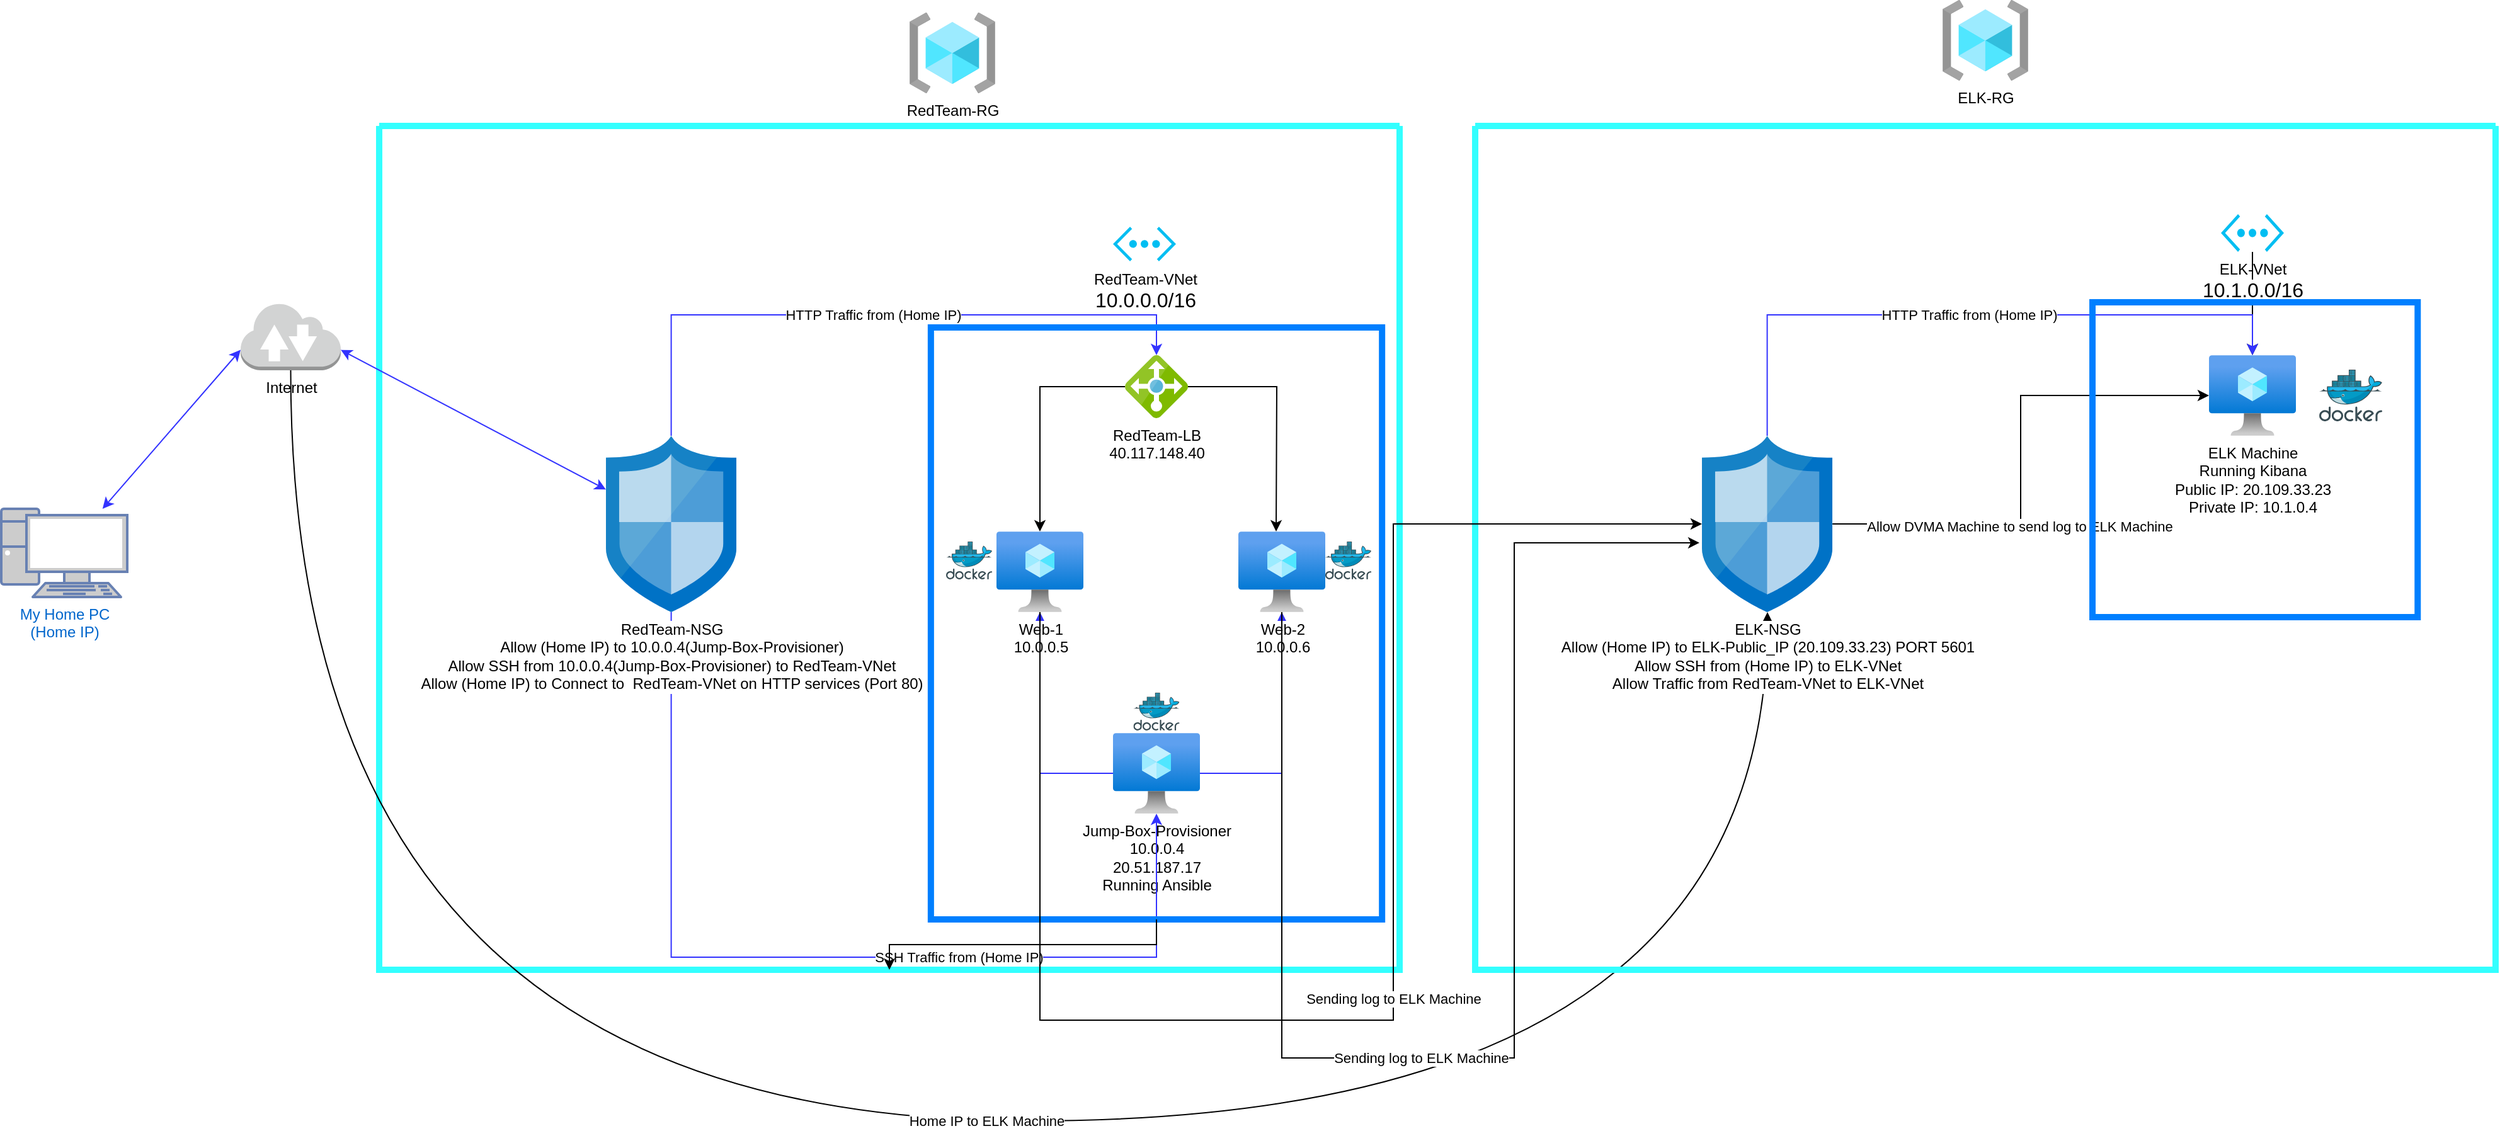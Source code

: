 <mxfile version="15.9.1" type="device"><diagram id="oe6YuNjBSEfo1uJnJUDs" name="Page-1"><mxGraphModel dx="1422" dy="762" grid="1" gridSize="10" guides="1" tooltips="1" connect="1" arrows="1" fold="1" page="1" pageScale="1" pageWidth="1169" pageHeight="827" math="0" shadow="0"><root><mxCell id="0"/><mxCell id="1" parent="0"/><mxCell id="Pzadyg-l60kEfyrL7tmB-7" value="RedTeam-RG&lt;br&gt;" style="aspect=fixed;html=1;points=[];align=center;image;fontSize=12;image=img/lib/azure2/general/Resource_Groups.svg;" parent="1" vertex="1"><mxGeometry x="741" y="20" width="68" height="64" as="geometry"/></mxCell><mxCell id="Pzadyg-l60kEfyrL7tmB-23" value="" style="swimlane;strokeWidth=5;startSize=0;strokeColor=#33FFFF;" parent="1" vertex="1"><mxGeometry x="320" y="110" width="810" height="670" as="geometry"/></mxCell><mxCell id="Pzadyg-l60kEfyrL7tmB-30" style="edgeStyle=orthogonalEdgeStyle;rounded=0;orthogonalLoop=1;jettySize=auto;html=1;strokeColor=#3333FF;" parent="Pzadyg-l60kEfyrL7tmB-23" source="Pzadyg-l60kEfyrL7tmB-8" target="Pzadyg-l60kEfyrL7tmB-9" edge="1"><mxGeometry relative="1" as="geometry"/></mxCell><mxCell id="Pzadyg-l60kEfyrL7tmB-31" style="edgeStyle=orthogonalEdgeStyle;rounded=0;orthogonalLoop=1;jettySize=auto;html=1;strokeColor=#3333FF;" parent="Pzadyg-l60kEfyrL7tmB-23" source="Pzadyg-l60kEfyrL7tmB-8" target="Pzadyg-l60kEfyrL7tmB-10" edge="1"><mxGeometry relative="1" as="geometry"/></mxCell><mxCell id="Pzadyg-l60kEfyrL7tmB-8" value="Jump-Box-Provisioner&lt;br&gt;10.0.0.4&lt;br&gt;20.51.187.17&lt;br&gt;Running Ansible" style="aspect=fixed;html=1;points=[];align=center;image;fontSize=12;image=img/lib/azure2/compute/Virtual_Machine.svg;" parent="Pzadyg-l60kEfyrL7tmB-23" vertex="1"><mxGeometry x="582.5" y="482" width="69" height="64" as="geometry"/></mxCell><mxCell id="Pzadyg-l60kEfyrL7tmB-9" value="Web-1&lt;br&gt;10.0.0.5" style="aspect=fixed;html=1;points=[];align=center;image;fontSize=12;image=img/lib/azure2/compute/Virtual_Machine.svg;" parent="Pzadyg-l60kEfyrL7tmB-23" vertex="1"><mxGeometry x="490" y="322" width="69" height="64" as="geometry"/></mxCell><mxCell id="Pzadyg-l60kEfyrL7tmB-10" value="Web-2&lt;br&gt;10.0.0.6" style="aspect=fixed;html=1;points=[];align=center;image;fontSize=12;image=img/lib/azure2/compute/Virtual_Machine.svg;" parent="Pzadyg-l60kEfyrL7tmB-23" vertex="1"><mxGeometry x="682" y="322" width="69" height="64" as="geometry"/></mxCell><mxCell id="Pzadyg-l60kEfyrL7tmB-15" style="edgeStyle=orthogonalEdgeStyle;rounded=0;orthogonalLoop=1;jettySize=auto;html=1;" parent="Pzadyg-l60kEfyrL7tmB-23" source="Pzadyg-l60kEfyrL7tmB-13" target="Pzadyg-l60kEfyrL7tmB-9" edge="1"><mxGeometry relative="1" as="geometry"/></mxCell><mxCell id="Pzadyg-l60kEfyrL7tmB-17" style="edgeStyle=orthogonalEdgeStyle;rounded=0;orthogonalLoop=1;jettySize=auto;html=1;" parent="Pzadyg-l60kEfyrL7tmB-23" source="Pzadyg-l60kEfyrL7tmB-13" edge="1"><mxGeometry relative="1" as="geometry"><mxPoint x="712" y="322" as="targetPoint"/></mxGeometry></mxCell><mxCell id="Pzadyg-l60kEfyrL7tmB-13" value="RedTeam-LB&lt;br&gt;40.117.148.40" style="sketch=0;aspect=fixed;html=1;points=[];align=center;image;fontSize=12;image=img/lib/mscae/Load_Balancer_feature.svg;" parent="Pzadyg-l60kEfyrL7tmB-23" vertex="1"><mxGeometry x="592" y="182" width="50" height="50" as="geometry"/></mxCell><mxCell id="Pzadyg-l60kEfyrL7tmB-18" value="RedTeam-VNet&lt;br&gt;&lt;span style=&quot;font-family: &amp;#34;az_ea_font&amp;#34; , &amp;#34;segoe ui&amp;#34; , &amp;#34;az_font&amp;#34; , , , &amp;#34;blinkmacsystemfont&amp;#34; , &amp;#34;roboto&amp;#34; , &amp;#34;oxygen&amp;#34; , &amp;#34;ubuntu&amp;#34; , &amp;#34;cantarell&amp;#34; , &amp;#34;open sans&amp;#34; , &amp;#34;helvetica neue&amp;#34; , sans-serif ; font-size: 16px ; background-color: rgb(255 , 255 , 255)&quot;&gt;10.0.0.0/16&lt;br&gt;&lt;/span&gt;" style="verticalLabelPosition=bottom;html=1;verticalAlign=top;align=center;strokeColor=none;fillColor=#00BEF2;shape=mxgraph.azure.virtual_network;pointerEvents=1;" parent="Pzadyg-l60kEfyrL7tmB-23" vertex="1"><mxGeometry x="582.5" y="80" width="50" height="27.5" as="geometry"/></mxCell><mxCell id="Pzadyg-l60kEfyrL7tmB-37" value="HTTP Traffic from (Home IP)" style="edgeStyle=orthogonalEdgeStyle;rounded=0;orthogonalLoop=1;jettySize=auto;html=1;strokeColor=#3333FF;" parent="Pzadyg-l60kEfyrL7tmB-23" source="Pzadyg-l60kEfyrL7tmB-28" target="Pzadyg-l60kEfyrL7tmB-13" edge="1"><mxGeometry relative="1" as="geometry"><Array as="points"><mxPoint x="232" y="150"/><mxPoint x="617" y="150"/></Array></mxGeometry></mxCell><mxCell id="Pzadyg-l60kEfyrL7tmB-38" style="edgeStyle=orthogonalEdgeStyle;rounded=0;orthogonalLoop=1;jettySize=auto;html=1;strokeColor=#3333FF;" parent="Pzadyg-l60kEfyrL7tmB-23" source="Pzadyg-l60kEfyrL7tmB-28" target="Pzadyg-l60kEfyrL7tmB-8" edge="1"><mxGeometry relative="1" as="geometry"><Array as="points"><mxPoint x="232" y="660"/><mxPoint x="617" y="660"/></Array></mxGeometry></mxCell><mxCell id="Pzadyg-l60kEfyrL7tmB-39" value="SSH Traffic from (Home IP)" style="edgeLabel;html=1;align=center;verticalAlign=middle;resizable=0;points=[];" parent="Pzadyg-l60kEfyrL7tmB-38" vertex="1" connectable="0"><mxGeometry x="0.299" relative="1" as="geometry"><mxPoint as="offset"/></mxGeometry></mxCell><mxCell id="Pzadyg-l60kEfyrL7tmB-28" value="RedTeam-NSG&lt;br&gt;Allow (Home IP) to 10.0.0.4(Jump-Box-Provisioner)&lt;br&gt;Allow SSH from 10.0.0.4(Jump-Box-Provisioner) to RedTeam-VNet&lt;br&gt;Allow (Home IP) to Connect to&amp;nbsp; RedTeam-VNet on HTTP services (Port 80)" style="sketch=0;aspect=fixed;html=1;points=[];align=center;image;fontSize=12;image=img/lib/mscae/Network_Security_Groups_Classic.svg;strokeColor=#007FFF;strokeWidth=5;fillColor=none;" parent="Pzadyg-l60kEfyrL7tmB-23" vertex="1"><mxGeometry x="180" y="246" width="103.6" height="140" as="geometry"/></mxCell><mxCell id="Pzadyg-l60kEfyrL7tmB-40" value="" style="sketch=0;aspect=fixed;html=1;points=[];align=center;image;fontSize=12;image=img/lib/mscae/Docker.svg;strokeColor=#007FFF;strokeWidth=5;fillColor=none;" parent="Pzadyg-l60kEfyrL7tmB-23" vertex="1"><mxGeometry x="598.71" y="450" width="36.59" height="30" as="geometry"/></mxCell><mxCell id="Pzadyg-l60kEfyrL7tmB-41" value="" style="sketch=0;aspect=fixed;html=1;points=[];align=center;image;fontSize=12;image=img/lib/mscae/Docker.svg;strokeColor=#007FFF;strokeWidth=5;fillColor=none;" parent="Pzadyg-l60kEfyrL7tmB-23" vertex="1"><mxGeometry x="751" y="330" width="36.59" height="30" as="geometry"/></mxCell><mxCell id="Pzadyg-l60kEfyrL7tmB-42" value="" style="sketch=0;aspect=fixed;html=1;points=[];align=center;image;fontSize=12;image=img/lib/mscae/Docker.svg;strokeColor=#007FFF;strokeWidth=5;fillColor=none;" parent="Pzadyg-l60kEfyrL7tmB-23" vertex="1"><mxGeometry x="450" y="330" width="36.59" height="30" as="geometry"/></mxCell><mxCell id="Pzadyg-l60kEfyrL7tmB-24" value="" style="rounded=0;whiteSpace=wrap;html=1;strokeColor=#007FFF;strokeWidth=5;fillColor=none;" parent="Pzadyg-l60kEfyrL7tmB-23" vertex="1"><mxGeometry x="437.93" y="160" width="358.15" height="470" as="geometry"/></mxCell><mxCell id="gPhp-bG4UhcCd8S9p5le-28" style="edgeStyle=orthogonalEdgeStyle;rounded=0;orthogonalLoop=1;jettySize=auto;html=1;exitX=0.5;exitY=1;exitDx=0;exitDy=0;" parent="Pzadyg-l60kEfyrL7tmB-23" source="Pzadyg-l60kEfyrL7tmB-24" target="Pzadyg-l60kEfyrL7tmB-23" edge="1"><mxGeometry relative="1" as="geometry"/></mxCell><mxCell id="Pzadyg-l60kEfyrL7tmB-25" value="My Home PC&lt;br&gt;(Home IP)" style="fontColor=#0066CC;verticalAlign=top;verticalLabelPosition=bottom;labelPosition=center;align=center;html=1;outlineConnect=0;fillColor=#CCCCCC;strokeColor=#6881B3;gradientColor=none;gradientDirection=north;strokeWidth=2;shape=mxgraph.networks.pc;" parent="1" vertex="1"><mxGeometry x="20" y="414" width="100" height="70" as="geometry"/></mxCell><mxCell id="gPhp-bG4UhcCd8S9p5le-30" style="edgeStyle=orthogonalEdgeStyle;curved=1;rounded=0;orthogonalLoop=1;jettySize=auto;html=1;" parent="1" source="Pzadyg-l60kEfyrL7tmB-26" target="gPhp-bG4UhcCd8S9p5le-15" edge="1"><mxGeometry relative="1" as="geometry"><Array as="points"><mxPoint x="250" y="900"/><mxPoint x="1422" y="900"/></Array></mxGeometry></mxCell><mxCell id="gPhp-bG4UhcCd8S9p5le-31" value="Home IP to ELK Machine" style="edgeLabel;html=1;align=center;verticalAlign=middle;resizable=0;points=[];" parent="gPhp-bG4UhcCd8S9p5le-30" vertex="1" connectable="0"><mxGeometry x="0.057" relative="1" as="geometry"><mxPoint as="offset"/></mxGeometry></mxCell><mxCell id="Pzadyg-l60kEfyrL7tmB-26" value="Internet" style="outlineConnect=0;dashed=0;verticalLabelPosition=bottom;verticalAlign=top;align=center;html=1;shape=mxgraph.aws3.internet_2;fillColor=#D2D3D3;gradientColor=none;strokeColor=#007FFF;strokeWidth=5;" parent="1" vertex="1"><mxGeometry x="210" y="250" width="79.5" height="54" as="geometry"/></mxCell><mxCell id="Pzadyg-l60kEfyrL7tmB-33" value="" style="endArrow=classic;startArrow=classic;html=1;rounded=0;strokeColor=#3333FF;entryX=0;entryY=0.7;entryDx=0;entryDy=0;entryPerimeter=0;" parent="1" source="Pzadyg-l60kEfyrL7tmB-25" target="Pzadyg-l60kEfyrL7tmB-26" edge="1"><mxGeometry width="50" height="50" relative="1" as="geometry"><mxPoint x="700" y="460" as="sourcePoint"/><mxPoint x="750" y="410" as="targetPoint"/></mxGeometry></mxCell><mxCell id="Pzadyg-l60kEfyrL7tmB-34" value="" style="endArrow=classic;startArrow=classic;html=1;rounded=0;strokeColor=#3333FF;entryX=1;entryY=0.7;entryDx=0;entryDy=0;entryPerimeter=0;" parent="1" source="Pzadyg-l60kEfyrL7tmB-28" target="Pzadyg-l60kEfyrL7tmB-26" edge="1"><mxGeometry width="50" height="50" relative="1" as="geometry"><mxPoint x="169.997" y="536.2" as="sourcePoint"/><mxPoint x="279.6" y="410.0" as="targetPoint"/></mxGeometry></mxCell><mxCell id="gPhp-bG4UhcCd8S9p5le-1" value="ELK-RG" style="aspect=fixed;html=1;points=[];align=center;image;fontSize=12;image=img/lib/azure2/general/Resource_Groups.svg;" parent="1" vertex="1"><mxGeometry x="1561" y="10" width="68" height="64" as="geometry"/></mxCell><mxCell id="gPhp-bG4UhcCd8S9p5le-2" value="" style="swimlane;strokeWidth=5;startSize=0;strokeColor=#33FFFF;" parent="1" vertex="1"><mxGeometry x="1190" y="110" width="810" height="670" as="geometry"/></mxCell><mxCell id="gPhp-bG4UhcCd8S9p5le-5" value="ELK Machine&lt;br&gt;Running Kibana&lt;br&gt;Public IP:&amp;nbsp;20.109.33.23&lt;br&gt;Private IP: 10.1.0.4" style="aspect=fixed;html=1;points=[];align=center;image;fontSize=12;image=img/lib/azure2/compute/Virtual_Machine.svg;" parent="gPhp-bG4UhcCd8S9p5le-2" vertex="1"><mxGeometry x="582.5" y="182" width="69" height="64" as="geometry"/></mxCell><mxCell id="gPhp-bG4UhcCd8S9p5le-21" value="" style="edgeStyle=orthogonalEdgeStyle;rounded=0;orthogonalLoop=1;jettySize=auto;html=1;" parent="gPhp-bG4UhcCd8S9p5le-2" source="gPhp-bG4UhcCd8S9p5le-11" edge="1"><mxGeometry relative="1" as="geometry"><mxPoint x="617" y="182" as="targetPoint"/></mxGeometry></mxCell><mxCell id="gPhp-bG4UhcCd8S9p5le-11" value="ELK-VNet&lt;br&gt;&lt;span style=&quot;font-family: &amp;#34;az_ea_font&amp;#34; , &amp;#34;segoe ui&amp;#34; , &amp;#34;az_font&amp;#34; , , , &amp;#34;blinkmacsystemfont&amp;#34; , &amp;#34;roboto&amp;#34; , &amp;#34;oxygen&amp;#34; , &amp;#34;ubuntu&amp;#34; , &amp;#34;cantarell&amp;#34; , &amp;#34;open sans&amp;#34; , &amp;#34;helvetica neue&amp;#34; , sans-serif ; font-size: 16px ; background-color: rgb(255 , 255 , 255)&quot;&gt;10.1.0.0/16&lt;br&gt;&lt;/span&gt;" style="verticalLabelPosition=bottom;html=1;verticalAlign=top;align=center;strokeColor=none;fillColor=#00BEF2;shape=mxgraph.azure.virtual_network;pointerEvents=1;" parent="gPhp-bG4UhcCd8S9p5le-2" vertex="1"><mxGeometry x="592" y="70" width="50" height="30" as="geometry"/></mxCell><mxCell id="gPhp-bG4UhcCd8S9p5le-12" value="HTTP Traffic from (Home IP)" style="edgeStyle=orthogonalEdgeStyle;rounded=0;orthogonalLoop=1;jettySize=auto;html=1;strokeColor=#3333FF;" parent="gPhp-bG4UhcCd8S9p5le-2" source="gPhp-bG4UhcCd8S9p5le-15" edge="1"><mxGeometry relative="1" as="geometry"><Array as="points"><mxPoint x="232" y="150"/><mxPoint x="617" y="150"/></Array><mxPoint x="617" y="182" as="targetPoint"/></mxGeometry></mxCell><mxCell id="gPhp-bG4UhcCd8S9p5le-33" style="edgeStyle=elbowEdgeStyle;rounded=0;orthogonalLoop=1;jettySize=auto;html=1;" parent="gPhp-bG4UhcCd8S9p5le-2" source="gPhp-bG4UhcCd8S9p5le-15" target="gPhp-bG4UhcCd8S9p5le-5" edge="1"><mxGeometry relative="1" as="geometry"/></mxCell><mxCell id="gPhp-bG4UhcCd8S9p5le-35" value="Allow DVMA Machine to send log to ELK Machine" style="edgeLabel;html=1;align=center;verticalAlign=middle;resizable=0;points=[];" parent="gPhp-bG4UhcCd8S9p5le-33" vertex="1" connectable="0"><mxGeometry x="-0.26" y="-2" relative="1" as="geometry"><mxPoint as="offset"/></mxGeometry></mxCell><mxCell id="gPhp-bG4UhcCd8S9p5le-15" value="ELK-NSG&lt;br&gt;Allow (Home IP) to ELK-Public_IP (20.109.33.23) PORT 5601&lt;br&gt;Allow SSH from (Home IP)&amp;nbsp;to ELK-VNet&lt;br&gt;Allow Traffic from RedTeam-VNet to ELK-VNet" style="sketch=0;aspect=fixed;html=1;points=[];align=center;image;fontSize=12;image=img/lib/mscae/Network_Security_Groups_Classic.svg;strokeColor=#007FFF;strokeWidth=5;fillColor=none;" parent="gPhp-bG4UhcCd8S9p5le-2" vertex="1"><mxGeometry x="180" y="246" width="103.6" height="140" as="geometry"/></mxCell><mxCell id="gPhp-bG4UhcCd8S9p5le-23" value="" style="rounded=0;whiteSpace=wrap;html=1;strokeColor=#007FFF;strokeWidth=5;fillColor=none;" parent="gPhp-bG4UhcCd8S9p5le-2" vertex="1"><mxGeometry x="490" y="140" width="258.15" height="250" as="geometry"/></mxCell><mxCell id="AdRMNj4C1OIPvPLJId3e-1" value="" style="sketch=0;aspect=fixed;html=1;points=[];align=center;image;fontSize=12;image=img/lib/mscae/Docker.svg;" vertex="1" parent="gPhp-bG4UhcCd8S9p5le-2"><mxGeometry x="670" y="193.5" width="50" height="41" as="geometry"/></mxCell><mxCell id="gPhp-bG4UhcCd8S9p5le-24" value="Sending log to ELK Machine" style="edgeStyle=orthogonalEdgeStyle;rounded=0;orthogonalLoop=1;jettySize=auto;html=1;" parent="1" source="Pzadyg-l60kEfyrL7tmB-9" target="gPhp-bG4UhcCd8S9p5le-15" edge="1"><mxGeometry relative="1" as="geometry"><Array as="points"><mxPoint x="845" y="820"/><mxPoint x="1125" y="820"/><mxPoint x="1125" y="426"/></Array></mxGeometry></mxCell><mxCell id="gPhp-bG4UhcCd8S9p5le-25" style="edgeStyle=orthogonalEdgeStyle;rounded=0;orthogonalLoop=1;jettySize=auto;html=1;entryX=-0.019;entryY=0.607;entryDx=0;entryDy=0;entryPerimeter=0;" parent="1" source="Pzadyg-l60kEfyrL7tmB-10" target="gPhp-bG4UhcCd8S9p5le-15" edge="1"><mxGeometry relative="1" as="geometry"><Array as="points"><mxPoint x="1037" y="850"/><mxPoint x="1221" y="850"/><mxPoint x="1221" y="441"/></Array></mxGeometry></mxCell><mxCell id="gPhp-bG4UhcCd8S9p5le-27" value="Sending log to ELK Machine" style="edgeLabel;html=1;align=center;verticalAlign=middle;resizable=0;points=[];" parent="gPhp-bG4UhcCd8S9p5le-25" vertex="1" connectable="0"><mxGeometry x="-0.153" relative="1" as="geometry"><mxPoint x="1" as="offset"/></mxGeometry></mxCell></root></mxGraphModel></diagram></mxfile>